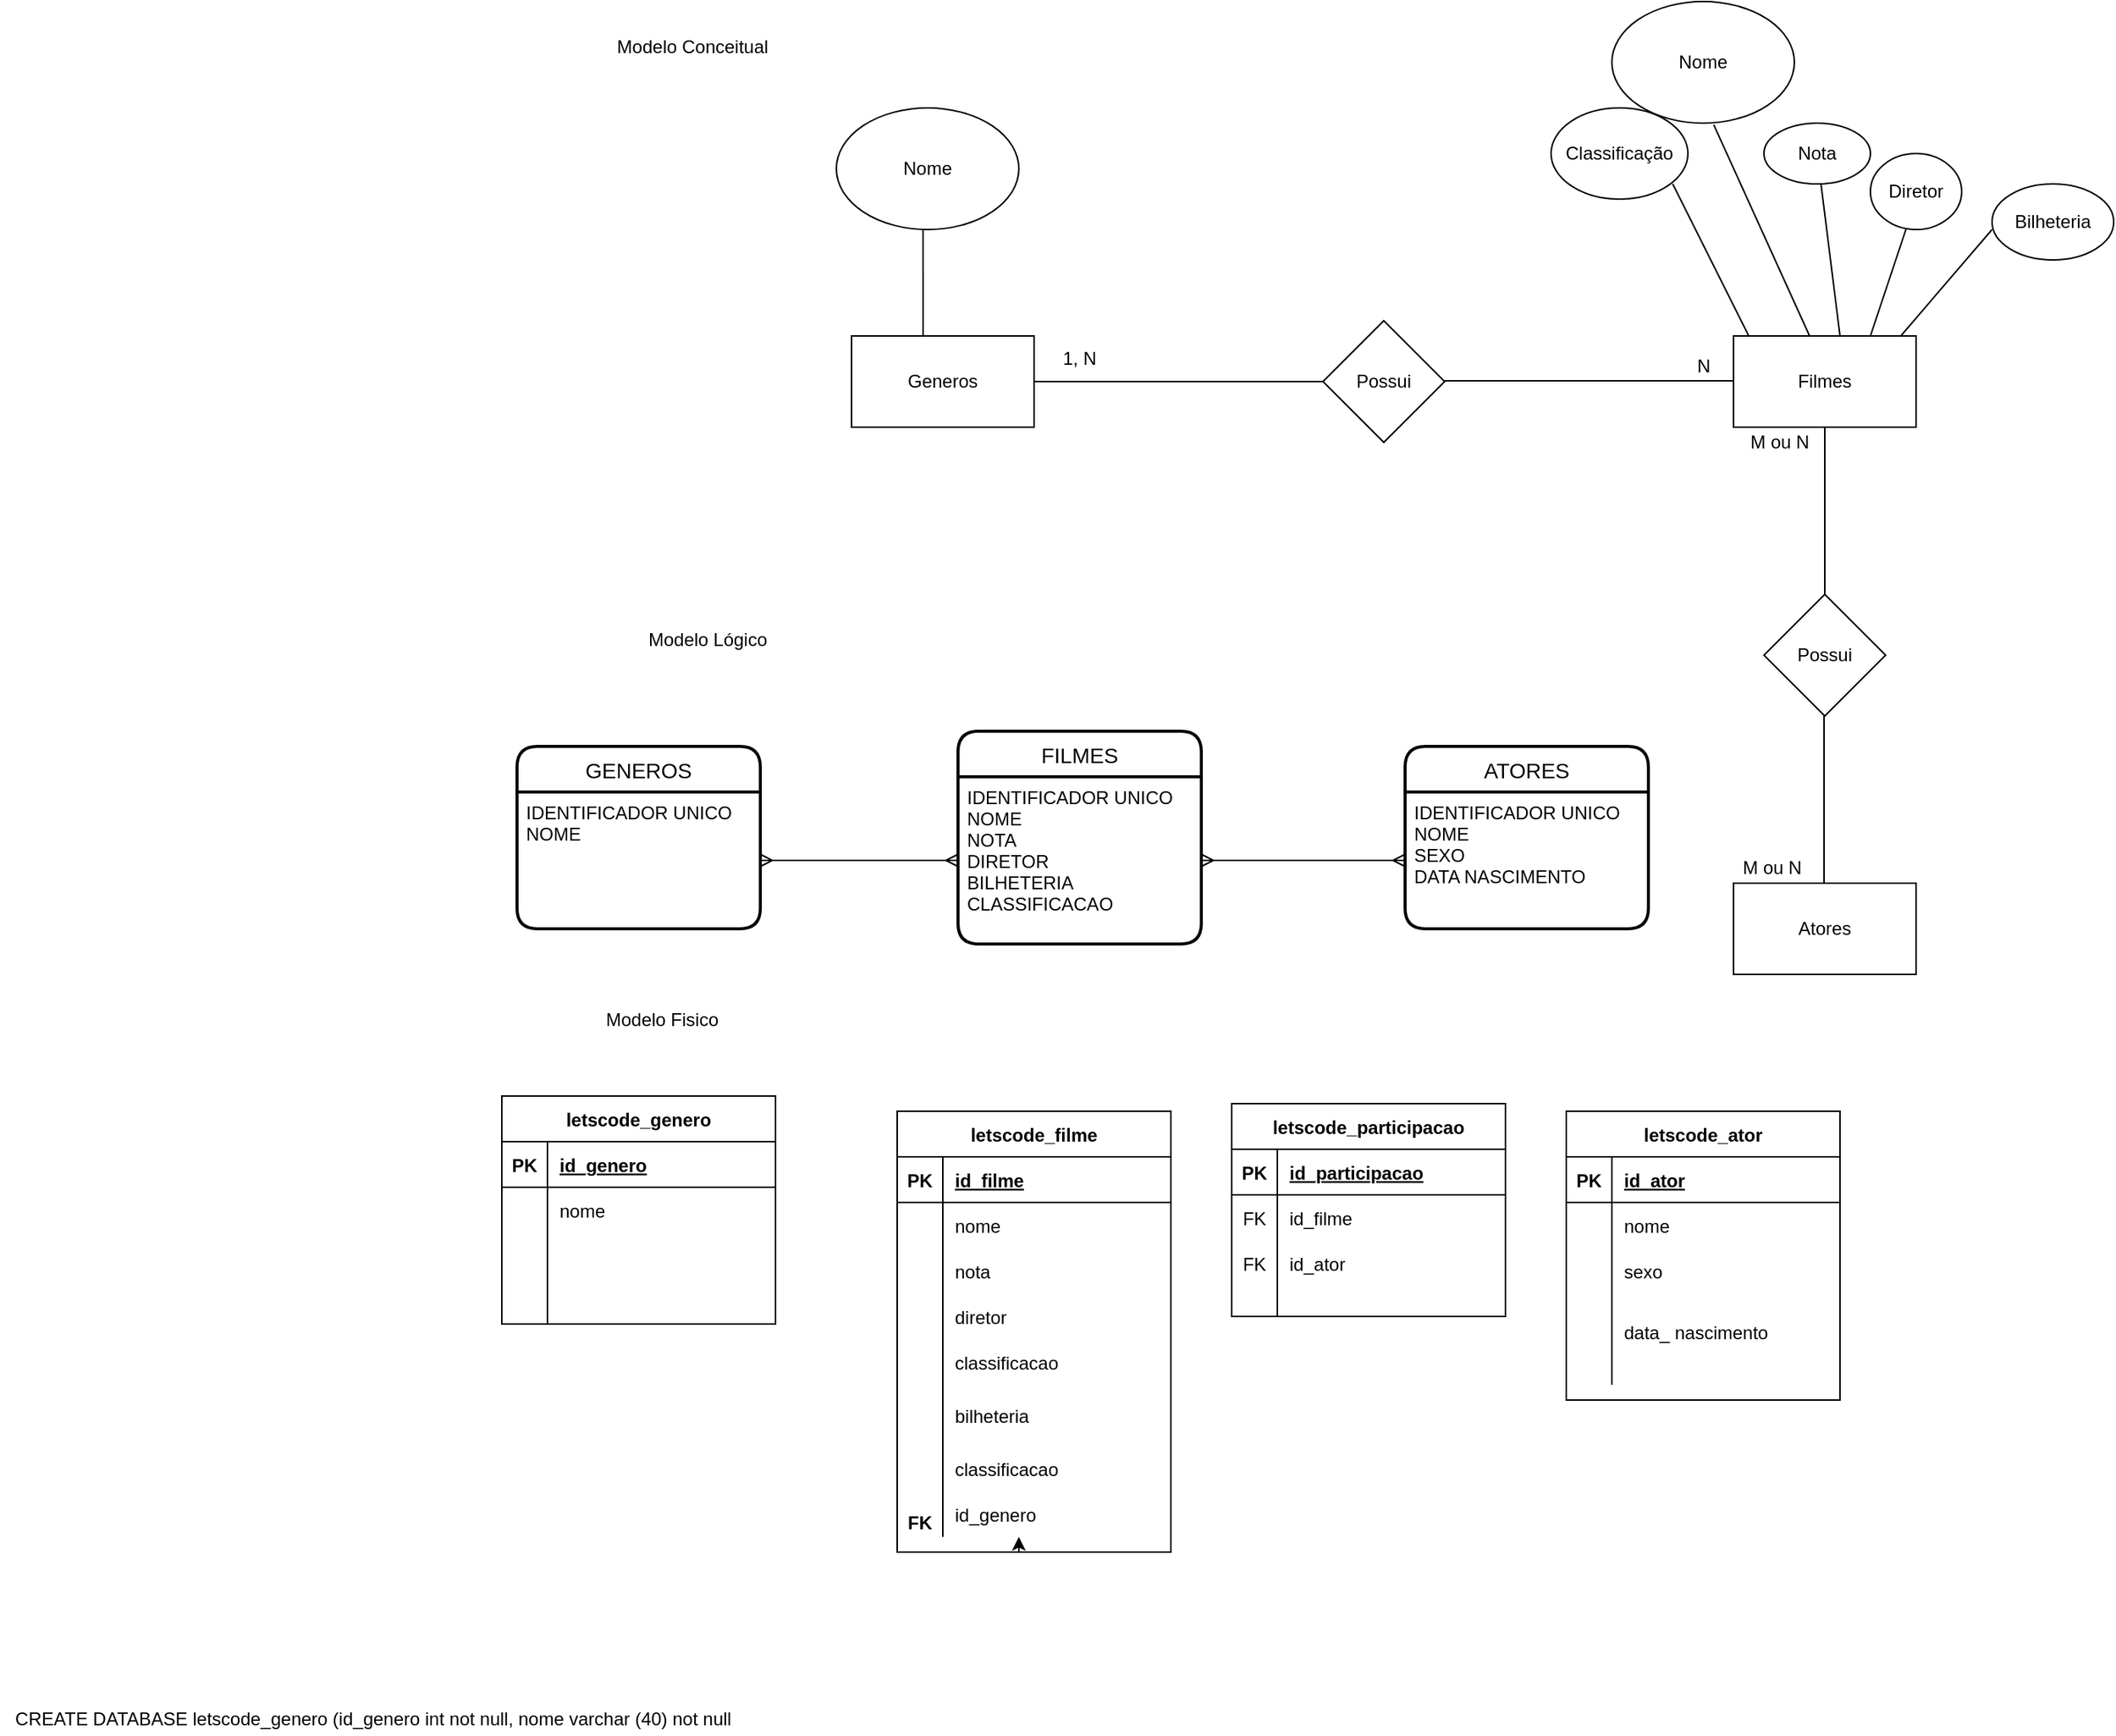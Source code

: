 <mxfile version="16.6.6" type="github"><diagram id="qyokUmbQeABpCi5LIopq" name="Page-1"><mxGraphModel dx="1769" dy="1816" grid="1" gridSize="10" guides="1" tooltips="1" connect="1" arrows="1" fold="1" page="1" pageScale="1" pageWidth="827" pageHeight="1169" math="0" shadow="0"><root><mxCell id="0"/><mxCell id="1" parent="0"/><mxCell id="MHs1vZc3q-1ZXTgrzwgT-1" value="Generos" style="rounded=0;whiteSpace=wrap;html=1;" vertex="1" parent="1"><mxGeometry x="50" y="100" width="120" height="60" as="geometry"/></mxCell><mxCell id="MHs1vZc3q-1ZXTgrzwgT-2" value="Filmes" style="rounded=0;whiteSpace=wrap;html=1;" vertex="1" parent="1"><mxGeometry x="630" y="100" width="120" height="60" as="geometry"/></mxCell><mxCell id="MHs1vZc3q-1ZXTgrzwgT-3" value="Possui" style="rhombus;whiteSpace=wrap;html=1;" vertex="1" parent="1"><mxGeometry x="360" y="90" width="80" height="80" as="geometry"/></mxCell><mxCell id="MHs1vZc3q-1ZXTgrzwgT-4" value="" style="endArrow=none;html=1;rounded=0;exitX=1;exitY=0.5;exitDx=0;exitDy=0;entryX=0;entryY=0.5;entryDx=0;entryDy=0;" edge="1" parent="1" source="MHs1vZc3q-1ZXTgrzwgT-1" target="MHs1vZc3q-1ZXTgrzwgT-3"><mxGeometry width="50" height="50" relative="1" as="geometry"><mxPoint x="390" y="360" as="sourcePoint"/><mxPoint x="440" y="310" as="targetPoint"/></mxGeometry></mxCell><mxCell id="MHs1vZc3q-1ZXTgrzwgT-5" value="" style="endArrow=none;html=1;rounded=0;exitX=1;exitY=0.5;exitDx=0;exitDy=0;entryX=0;entryY=0.5;entryDx=0;entryDy=0;" edge="1" parent="1"><mxGeometry width="50" height="50" relative="1" as="geometry"><mxPoint x="440" y="129.5" as="sourcePoint"/><mxPoint x="630" y="129.5" as="targetPoint"/></mxGeometry></mxCell><mxCell id="MHs1vZc3q-1ZXTgrzwgT-6" value="1, N" style="text;html=1;strokeColor=none;fillColor=none;align=center;verticalAlign=middle;whiteSpace=wrap;rounded=0;" vertex="1" parent="1"><mxGeometry x="170" y="100" width="60" height="30" as="geometry"/></mxCell><mxCell id="MHs1vZc3q-1ZXTgrzwgT-7" value="N" style="text;html=1;align=center;verticalAlign=middle;resizable=0;points=[];autosize=1;strokeColor=none;fillColor=none;" vertex="1" parent="1"><mxGeometry x="600" y="110" width="20" height="20" as="geometry"/></mxCell><mxCell id="MHs1vZc3q-1ZXTgrzwgT-8" value="" style="endArrow=none;html=1;rounded=0;exitX=0.392;exitY=0;exitDx=0;exitDy=0;exitPerimeter=0;" edge="1" parent="1" source="MHs1vZc3q-1ZXTgrzwgT-1"><mxGeometry width="50" height="50" relative="1" as="geometry"><mxPoint x="390" y="290" as="sourcePoint"/><mxPoint x="97" y="30" as="targetPoint"/><Array as="points"/></mxGeometry></mxCell><mxCell id="MHs1vZc3q-1ZXTgrzwgT-10" value="Nome" style="ellipse;whiteSpace=wrap;html=1;" vertex="1" parent="1"><mxGeometry x="40" y="-50" width="120" height="80" as="geometry"/></mxCell><mxCell id="MHs1vZc3q-1ZXTgrzwgT-11" value="" style="endArrow=none;html=1;rounded=0;entryX=0.558;entryY=1.013;entryDx=0;entryDy=0;entryPerimeter=0;" edge="1" parent="1" target="MHs1vZc3q-1ZXTgrzwgT-17"><mxGeometry width="50" height="50" relative="1" as="geometry"><mxPoint x="680" y="100" as="sourcePoint"/><mxPoint x="630" y="-10" as="targetPoint"/></mxGeometry></mxCell><mxCell id="MHs1vZc3q-1ZXTgrzwgT-12" value="" style="endArrow=none;html=1;rounded=0;" edge="1" parent="1" target="MHs1vZc3q-1ZXTgrzwgT-18"><mxGeometry width="50" height="50" relative="1" as="geometry"><mxPoint x="700" y="100" as="sourcePoint"/><mxPoint x="690" y="10" as="targetPoint"/></mxGeometry></mxCell><mxCell id="MHs1vZc3q-1ZXTgrzwgT-13" value="" style="endArrow=none;html=1;rounded=0;" edge="1" parent="1"><mxGeometry width="50" height="50" relative="1" as="geometry"><mxPoint x="740" y="100" as="sourcePoint"/><mxPoint x="800" y="30" as="targetPoint"/></mxGeometry></mxCell><mxCell id="MHs1vZc3q-1ZXTgrzwgT-14" value="" style="endArrow=none;html=1;rounded=0;" edge="1" parent="1"><mxGeometry width="50" height="50" relative="1" as="geometry"><mxPoint x="640" y="100" as="sourcePoint"/><mxPoint x="590" as="targetPoint"/></mxGeometry></mxCell><mxCell id="MHs1vZc3q-1ZXTgrzwgT-15" value="" style="endArrow=none;html=1;rounded=0;" edge="1" parent="1"><mxGeometry width="50" height="50" relative="1" as="geometry"><mxPoint x="720" y="100" as="sourcePoint"/><mxPoint x="750" y="10" as="targetPoint"/></mxGeometry></mxCell><mxCell id="MHs1vZc3q-1ZXTgrzwgT-16" value="Classificação" style="ellipse;whiteSpace=wrap;html=1;" vertex="1" parent="1"><mxGeometry x="510" y="-50" width="90" height="60" as="geometry"/></mxCell><mxCell id="MHs1vZc3q-1ZXTgrzwgT-17" value="Nome" style="ellipse;whiteSpace=wrap;html=1;" vertex="1" parent="1"><mxGeometry x="550" y="-120" width="120" height="80" as="geometry"/></mxCell><mxCell id="MHs1vZc3q-1ZXTgrzwgT-18" value="Nota" style="ellipse;whiteSpace=wrap;html=1;" vertex="1" parent="1"><mxGeometry x="650" y="-40" width="70" height="40" as="geometry"/></mxCell><mxCell id="MHs1vZc3q-1ZXTgrzwgT-19" value="Diretor" style="ellipse;whiteSpace=wrap;html=1;" vertex="1" parent="1"><mxGeometry x="720" y="-20" width="60" height="50" as="geometry"/></mxCell><mxCell id="MHs1vZc3q-1ZXTgrzwgT-21" value="Bilheteria" style="ellipse;whiteSpace=wrap;html=1;" vertex="1" parent="1"><mxGeometry x="800" width="80" height="50" as="geometry"/></mxCell><mxCell id="MHs1vZc3q-1ZXTgrzwgT-22" value="" style="endArrow=none;html=1;rounded=0;entryX=0.5;entryY=1;entryDx=0;entryDy=0;" edge="1" parent="1" target="MHs1vZc3q-1ZXTgrzwgT-2"><mxGeometry width="50" height="50" relative="1" as="geometry"><mxPoint x="690" y="270" as="sourcePoint"/><mxPoint x="720" y="170" as="targetPoint"/></mxGeometry></mxCell><mxCell id="MHs1vZc3q-1ZXTgrzwgT-23" value="Possui" style="rhombus;whiteSpace=wrap;html=1;" vertex="1" parent="1"><mxGeometry x="650" y="270" width="80" height="80" as="geometry"/></mxCell><mxCell id="MHs1vZc3q-1ZXTgrzwgT-24" value="" style="endArrow=none;html=1;rounded=0;entryX=0.5;entryY=1;entryDx=0;entryDy=0;" edge="1" parent="1"><mxGeometry width="50" height="50" relative="1" as="geometry"><mxPoint x="689.5" y="460" as="sourcePoint"/><mxPoint x="689.5" y="350" as="targetPoint"/></mxGeometry></mxCell><mxCell id="MHs1vZc3q-1ZXTgrzwgT-25" value="Atores" style="rounded=0;whiteSpace=wrap;html=1;" vertex="1" parent="1"><mxGeometry x="630" y="460" width="120" height="60" as="geometry"/></mxCell><mxCell id="MHs1vZc3q-1ZXTgrzwgT-26" value="Modelo Lógico" style="text;html=1;align=center;verticalAlign=middle;resizable=0;points=[];autosize=1;strokeColor=none;fillColor=none;" vertex="1" parent="1"><mxGeometry x="-90" y="290" width="90" height="20" as="geometry"/></mxCell><mxCell id="MHs1vZc3q-1ZXTgrzwgT-27" value="GENEROS" style="swimlane;childLayout=stackLayout;horizontal=1;startSize=30;horizontalStack=0;rounded=1;fontSize=14;fontStyle=0;strokeWidth=2;resizeParent=0;resizeLast=1;shadow=0;dashed=0;align=center;" vertex="1" parent="1"><mxGeometry x="-170" y="370" width="160" height="120" as="geometry"/></mxCell><mxCell id="MHs1vZc3q-1ZXTgrzwgT-28" value="IDENTIFICADOR UNICO&#10;NOME&#10;" style="align=left;strokeColor=none;fillColor=none;spacingLeft=4;fontSize=12;verticalAlign=top;resizable=0;rotatable=0;part=1;" vertex="1" parent="MHs1vZc3q-1ZXTgrzwgT-27"><mxGeometry y="30" width="160" height="90" as="geometry"/></mxCell><mxCell id="MHs1vZc3q-1ZXTgrzwgT-31" value="ATORES" style="swimlane;childLayout=stackLayout;horizontal=1;startSize=30;horizontalStack=0;rounded=1;fontSize=14;fontStyle=0;strokeWidth=2;resizeParent=0;resizeLast=1;shadow=0;dashed=0;align=center;" vertex="1" parent="1"><mxGeometry x="414" y="370" width="160" height="120" as="geometry"/></mxCell><mxCell id="MHs1vZc3q-1ZXTgrzwgT-32" value="IDENTIFICADOR UNICO&#10;NOME&#10;SEXO&#10;DATA NASCIMENTO" style="align=left;strokeColor=none;fillColor=none;spacingLeft=4;fontSize=12;verticalAlign=top;resizable=0;rotatable=0;part=1;" vertex="1" parent="MHs1vZc3q-1ZXTgrzwgT-31"><mxGeometry y="30" width="160" height="90" as="geometry"/></mxCell><mxCell id="MHs1vZc3q-1ZXTgrzwgT-33" value="FILMES" style="swimlane;childLayout=stackLayout;horizontal=1;startSize=30;horizontalStack=0;rounded=1;fontSize=14;fontStyle=0;strokeWidth=2;resizeParent=0;resizeLast=1;shadow=0;dashed=0;align=center;" vertex="1" parent="1"><mxGeometry x="120" y="360" width="160" height="140" as="geometry"/></mxCell><mxCell id="MHs1vZc3q-1ZXTgrzwgT-34" value="IDENTIFICADOR UNICO&#10;NOME&#10;NOTA&#10;DIRETOR&#10;BILHETERIA&#10;CLASSIFICACAO" style="align=left;strokeColor=none;fillColor=none;spacingLeft=4;fontSize=12;verticalAlign=top;resizable=0;rotatable=0;part=1;" vertex="1" parent="MHs1vZc3q-1ZXTgrzwgT-33"><mxGeometry y="30" width="160" height="110" as="geometry"/></mxCell><mxCell id="MHs1vZc3q-1ZXTgrzwgT-36" value="M ou N" style="text;html=1;align=center;verticalAlign=middle;resizable=0;points=[];autosize=1;strokeColor=none;fillColor=none;" vertex="1" parent="1"><mxGeometry x="635" y="160" width="50" height="20" as="geometry"/></mxCell><mxCell id="MHs1vZc3q-1ZXTgrzwgT-38" value="M ou N" style="text;html=1;align=center;verticalAlign=middle;resizable=0;points=[];autosize=1;strokeColor=none;fillColor=none;" vertex="1" parent="1"><mxGeometry x="630" y="440" width="50" height="20" as="geometry"/></mxCell><mxCell id="MHs1vZc3q-1ZXTgrzwgT-41" value="" style="edgeStyle=entityRelationEdgeStyle;fontSize=12;html=1;endArrow=ERmany;startArrow=ERmany;rounded=0;exitX=1;exitY=0.5;exitDx=0;exitDy=0;entryX=0;entryY=0.5;entryDx=0;entryDy=0;" edge="1" parent="1" source="MHs1vZc3q-1ZXTgrzwgT-34" target="MHs1vZc3q-1ZXTgrzwgT-32"><mxGeometry width="100" height="100" relative="1" as="geometry"><mxPoint x="340" y="430" as="sourcePoint"/><mxPoint x="430" y="330" as="targetPoint"/></mxGeometry></mxCell><mxCell id="MHs1vZc3q-1ZXTgrzwgT-42" value="" style="edgeStyle=entityRelationEdgeStyle;fontSize=12;html=1;endArrow=ERmany;startArrow=ERmany;rounded=0;entryX=0;entryY=0.5;entryDx=0;entryDy=0;exitX=1;exitY=0.5;exitDx=0;exitDy=0;" edge="1" parent="1" source="MHs1vZc3q-1ZXTgrzwgT-28" target="MHs1vZc3q-1ZXTgrzwgT-34"><mxGeometry width="100" height="100" relative="1" as="geometry"><mxPoint x="80" y="440" as="sourcePoint"/><mxPoint x="180" y="340" as="targetPoint"/></mxGeometry></mxCell><mxCell id="MHs1vZc3q-1ZXTgrzwgT-43" value="Modelo Fisico" style="text;html=1;align=center;verticalAlign=middle;resizable=0;points=[];autosize=1;strokeColor=none;fillColor=none;" vertex="1" parent="1"><mxGeometry x="-120" y="540" width="90" height="20" as="geometry"/></mxCell><mxCell id="MHs1vZc3q-1ZXTgrzwgT-44" value="letscode_genero" style="shape=table;startSize=30;container=1;collapsible=1;childLayout=tableLayout;fixedRows=1;rowLines=0;fontStyle=1;align=center;resizeLast=1;" vertex="1" parent="1"><mxGeometry x="-180" y="600" width="180" height="150" as="geometry"/></mxCell><mxCell id="MHs1vZc3q-1ZXTgrzwgT-45" value="" style="shape=tableRow;horizontal=0;startSize=0;swimlaneHead=0;swimlaneBody=0;fillColor=none;collapsible=0;dropTarget=0;points=[[0,0.5],[1,0.5]];portConstraint=eastwest;top=0;left=0;right=0;bottom=1;" vertex="1" parent="MHs1vZc3q-1ZXTgrzwgT-44"><mxGeometry y="30" width="180" height="30" as="geometry"/></mxCell><mxCell id="MHs1vZc3q-1ZXTgrzwgT-46" value="PK" style="shape=partialRectangle;connectable=0;fillColor=none;top=0;left=0;bottom=0;right=0;fontStyle=1;overflow=hidden;" vertex="1" parent="MHs1vZc3q-1ZXTgrzwgT-45"><mxGeometry width="30" height="30" as="geometry"><mxRectangle width="30" height="30" as="alternateBounds"/></mxGeometry></mxCell><mxCell id="MHs1vZc3q-1ZXTgrzwgT-47" value="id_genero" style="shape=partialRectangle;connectable=0;fillColor=none;top=0;left=0;bottom=0;right=0;align=left;spacingLeft=6;fontStyle=5;overflow=hidden;" vertex="1" parent="MHs1vZc3q-1ZXTgrzwgT-45"><mxGeometry x="30" width="150" height="30" as="geometry"><mxRectangle width="150" height="30" as="alternateBounds"/></mxGeometry></mxCell><mxCell id="MHs1vZc3q-1ZXTgrzwgT-48" value="" style="shape=tableRow;horizontal=0;startSize=0;swimlaneHead=0;swimlaneBody=0;fillColor=none;collapsible=0;dropTarget=0;points=[[0,0.5],[1,0.5]];portConstraint=eastwest;top=0;left=0;right=0;bottom=0;" vertex="1" parent="MHs1vZc3q-1ZXTgrzwgT-44"><mxGeometry y="60" width="180" height="30" as="geometry"/></mxCell><mxCell id="MHs1vZc3q-1ZXTgrzwgT-49" value="" style="shape=partialRectangle;connectable=0;fillColor=none;top=0;left=0;bottom=0;right=0;editable=1;overflow=hidden;" vertex="1" parent="MHs1vZc3q-1ZXTgrzwgT-48"><mxGeometry width="30" height="30" as="geometry"><mxRectangle width="30" height="30" as="alternateBounds"/></mxGeometry></mxCell><mxCell id="MHs1vZc3q-1ZXTgrzwgT-50" value="nome" style="shape=partialRectangle;connectable=0;fillColor=none;top=0;left=0;bottom=0;right=0;align=left;spacingLeft=6;overflow=hidden;" vertex="1" parent="MHs1vZc3q-1ZXTgrzwgT-48"><mxGeometry x="30" width="150" height="30" as="geometry"><mxRectangle width="150" height="30" as="alternateBounds"/></mxGeometry></mxCell><mxCell id="MHs1vZc3q-1ZXTgrzwgT-51" value="" style="shape=tableRow;horizontal=0;startSize=0;swimlaneHead=0;swimlaneBody=0;fillColor=none;collapsible=0;dropTarget=0;points=[[0,0.5],[1,0.5]];portConstraint=eastwest;top=0;left=0;right=0;bottom=0;" vertex="1" parent="MHs1vZc3q-1ZXTgrzwgT-44"><mxGeometry y="90" width="180" height="30" as="geometry"/></mxCell><mxCell id="MHs1vZc3q-1ZXTgrzwgT-52" value="" style="shape=partialRectangle;connectable=0;fillColor=none;top=0;left=0;bottom=0;right=0;editable=1;overflow=hidden;" vertex="1" parent="MHs1vZc3q-1ZXTgrzwgT-51"><mxGeometry width="30" height="30" as="geometry"><mxRectangle width="30" height="30" as="alternateBounds"/></mxGeometry></mxCell><mxCell id="MHs1vZc3q-1ZXTgrzwgT-53" value="" style="shape=partialRectangle;connectable=0;fillColor=none;top=0;left=0;bottom=0;right=0;align=left;spacingLeft=6;overflow=hidden;" vertex="1" parent="MHs1vZc3q-1ZXTgrzwgT-51"><mxGeometry x="30" width="150" height="30" as="geometry"><mxRectangle width="150" height="30" as="alternateBounds"/></mxGeometry></mxCell><mxCell id="MHs1vZc3q-1ZXTgrzwgT-54" value="" style="shape=tableRow;horizontal=0;startSize=0;swimlaneHead=0;swimlaneBody=0;fillColor=none;collapsible=0;dropTarget=0;points=[[0,0.5],[1,0.5]];portConstraint=eastwest;top=0;left=0;right=0;bottom=0;" vertex="1" parent="MHs1vZc3q-1ZXTgrzwgT-44"><mxGeometry y="120" width="180" height="30" as="geometry"/></mxCell><mxCell id="MHs1vZc3q-1ZXTgrzwgT-55" value="" style="shape=partialRectangle;connectable=0;fillColor=none;top=0;left=0;bottom=0;right=0;editable=1;overflow=hidden;" vertex="1" parent="MHs1vZc3q-1ZXTgrzwgT-54"><mxGeometry width="30" height="30" as="geometry"><mxRectangle width="30" height="30" as="alternateBounds"/></mxGeometry></mxCell><mxCell id="MHs1vZc3q-1ZXTgrzwgT-56" value="" style="shape=partialRectangle;connectable=0;fillColor=none;top=0;left=0;bottom=0;right=0;align=left;spacingLeft=6;overflow=hidden;" vertex="1" parent="MHs1vZc3q-1ZXTgrzwgT-54"><mxGeometry x="30" width="150" height="30" as="geometry"><mxRectangle width="150" height="30" as="alternateBounds"/></mxGeometry></mxCell><mxCell id="MHs1vZc3q-1ZXTgrzwgT-70" value="letscode_ator" style="shape=table;startSize=30;container=1;collapsible=1;childLayout=tableLayout;fixedRows=1;rowLines=0;fontStyle=1;align=center;resizeLast=1;" vertex="1" parent="1"><mxGeometry x="520" y="610" width="180" height="190" as="geometry"/></mxCell><mxCell id="MHs1vZc3q-1ZXTgrzwgT-71" value="" style="shape=tableRow;horizontal=0;startSize=0;swimlaneHead=0;swimlaneBody=0;fillColor=none;collapsible=0;dropTarget=0;points=[[0,0.5],[1,0.5]];portConstraint=eastwest;top=0;left=0;right=0;bottom=1;" vertex="1" parent="MHs1vZc3q-1ZXTgrzwgT-70"><mxGeometry y="30" width="180" height="30" as="geometry"/></mxCell><mxCell id="MHs1vZc3q-1ZXTgrzwgT-72" value="PK" style="shape=partialRectangle;connectable=0;fillColor=none;top=0;left=0;bottom=0;right=0;fontStyle=1;overflow=hidden;" vertex="1" parent="MHs1vZc3q-1ZXTgrzwgT-71"><mxGeometry width="30" height="30" as="geometry"><mxRectangle width="30" height="30" as="alternateBounds"/></mxGeometry></mxCell><mxCell id="MHs1vZc3q-1ZXTgrzwgT-73" value="id_ator" style="shape=partialRectangle;connectable=0;fillColor=none;top=0;left=0;bottom=0;right=0;align=left;spacingLeft=6;fontStyle=5;overflow=hidden;" vertex="1" parent="MHs1vZc3q-1ZXTgrzwgT-71"><mxGeometry x="30" width="150" height="30" as="geometry"><mxRectangle width="150" height="30" as="alternateBounds"/></mxGeometry></mxCell><mxCell id="MHs1vZc3q-1ZXTgrzwgT-74" value="" style="shape=tableRow;horizontal=0;startSize=0;swimlaneHead=0;swimlaneBody=0;fillColor=none;collapsible=0;dropTarget=0;points=[[0,0.5],[1,0.5]];portConstraint=eastwest;top=0;left=0;right=0;bottom=0;" vertex="1" parent="MHs1vZc3q-1ZXTgrzwgT-70"><mxGeometry y="60" width="180" height="30" as="geometry"/></mxCell><mxCell id="MHs1vZc3q-1ZXTgrzwgT-75" value="" style="shape=partialRectangle;connectable=0;fillColor=none;top=0;left=0;bottom=0;right=0;editable=1;overflow=hidden;" vertex="1" parent="MHs1vZc3q-1ZXTgrzwgT-74"><mxGeometry width="30" height="30" as="geometry"><mxRectangle width="30" height="30" as="alternateBounds"/></mxGeometry></mxCell><mxCell id="MHs1vZc3q-1ZXTgrzwgT-76" value="nome" style="shape=partialRectangle;connectable=0;fillColor=none;top=0;left=0;bottom=0;right=0;align=left;spacingLeft=6;overflow=hidden;" vertex="1" parent="MHs1vZc3q-1ZXTgrzwgT-74"><mxGeometry x="30" width="150" height="30" as="geometry"><mxRectangle width="150" height="30" as="alternateBounds"/></mxGeometry></mxCell><mxCell id="MHs1vZc3q-1ZXTgrzwgT-77" value="" style="shape=tableRow;horizontal=0;startSize=0;swimlaneHead=0;swimlaneBody=0;fillColor=none;collapsible=0;dropTarget=0;points=[[0,0.5],[1,0.5]];portConstraint=eastwest;top=0;left=0;right=0;bottom=0;" vertex="1" parent="MHs1vZc3q-1ZXTgrzwgT-70"><mxGeometry y="90" width="180" height="30" as="geometry"/></mxCell><mxCell id="MHs1vZc3q-1ZXTgrzwgT-78" value="" style="shape=partialRectangle;connectable=0;fillColor=none;top=0;left=0;bottom=0;right=0;editable=1;overflow=hidden;" vertex="1" parent="MHs1vZc3q-1ZXTgrzwgT-77"><mxGeometry width="30" height="30" as="geometry"><mxRectangle width="30" height="30" as="alternateBounds"/></mxGeometry></mxCell><mxCell id="MHs1vZc3q-1ZXTgrzwgT-79" value="sexo" style="shape=partialRectangle;connectable=0;fillColor=none;top=0;left=0;bottom=0;right=0;align=left;spacingLeft=6;overflow=hidden;" vertex="1" parent="MHs1vZc3q-1ZXTgrzwgT-77"><mxGeometry x="30" width="150" height="30" as="geometry"><mxRectangle width="150" height="30" as="alternateBounds"/></mxGeometry></mxCell><mxCell id="MHs1vZc3q-1ZXTgrzwgT-80" value="" style="shape=tableRow;horizontal=0;startSize=0;swimlaneHead=0;swimlaneBody=0;fillColor=none;collapsible=0;dropTarget=0;points=[[0,0.5],[1,0.5]];portConstraint=eastwest;top=0;left=0;right=0;bottom=0;" vertex="1" parent="MHs1vZc3q-1ZXTgrzwgT-70"><mxGeometry y="120" width="180" height="60" as="geometry"/></mxCell><mxCell id="MHs1vZc3q-1ZXTgrzwgT-81" value="" style="shape=partialRectangle;connectable=0;fillColor=none;top=0;left=0;bottom=0;right=0;editable=1;overflow=hidden;" vertex="1" parent="MHs1vZc3q-1ZXTgrzwgT-80"><mxGeometry width="30" height="60" as="geometry"><mxRectangle width="30" height="60" as="alternateBounds"/></mxGeometry></mxCell><mxCell id="MHs1vZc3q-1ZXTgrzwgT-82" value="" style="shape=partialRectangle;connectable=0;fillColor=none;top=0;left=0;bottom=0;right=0;align=left;spacingLeft=6;overflow=hidden;" vertex="1" parent="MHs1vZc3q-1ZXTgrzwgT-80"><mxGeometry x="30" width="150" height="60" as="geometry"><mxRectangle width="150" height="60" as="alternateBounds"/></mxGeometry></mxCell><mxCell id="MHs1vZc3q-1ZXTgrzwgT-117" style="edgeStyle=orthogonalEdgeStyle;rounded=0;orthogonalLoop=1;jettySize=auto;html=1;exitX=0.5;exitY=1;exitDx=0;exitDy=0;" edge="1" parent="1" source="MHs1vZc3q-1ZXTgrzwgT-100"><mxGeometry relative="1" as="geometry"><mxPoint x="160" y="890" as="targetPoint"/></mxGeometry></mxCell><mxCell id="MHs1vZc3q-1ZXTgrzwgT-100" value="letscode_filme" style="shape=table;startSize=30;container=1;collapsible=1;childLayout=tableLayout;fixedRows=1;rowLines=0;fontStyle=1;align=center;resizeLast=1;" vertex="1" parent="1"><mxGeometry x="80" y="610" width="180" height="290" as="geometry"/></mxCell><mxCell id="MHs1vZc3q-1ZXTgrzwgT-101" value="" style="shape=tableRow;horizontal=0;startSize=0;swimlaneHead=0;swimlaneBody=0;fillColor=none;collapsible=0;dropTarget=0;points=[[0,0.5],[1,0.5]];portConstraint=eastwest;top=0;left=0;right=0;bottom=1;" vertex="1" parent="MHs1vZc3q-1ZXTgrzwgT-100"><mxGeometry y="30" width="180" height="30" as="geometry"/></mxCell><mxCell id="MHs1vZc3q-1ZXTgrzwgT-102" value="PK" style="shape=partialRectangle;connectable=0;fillColor=none;top=0;left=0;bottom=0;right=0;fontStyle=1;overflow=hidden;" vertex="1" parent="MHs1vZc3q-1ZXTgrzwgT-101"><mxGeometry width="30" height="30" as="geometry"><mxRectangle width="30" height="30" as="alternateBounds"/></mxGeometry></mxCell><mxCell id="MHs1vZc3q-1ZXTgrzwgT-103" value="id_filme" style="shape=partialRectangle;connectable=0;fillColor=none;top=0;left=0;bottom=0;right=0;align=left;spacingLeft=6;fontStyle=5;overflow=hidden;" vertex="1" parent="MHs1vZc3q-1ZXTgrzwgT-101"><mxGeometry x="30" width="150" height="30" as="geometry"><mxRectangle width="150" height="30" as="alternateBounds"/></mxGeometry></mxCell><mxCell id="MHs1vZc3q-1ZXTgrzwgT-104" value="" style="shape=tableRow;horizontal=0;startSize=0;swimlaneHead=0;swimlaneBody=0;fillColor=none;collapsible=0;dropTarget=0;points=[[0,0.5],[1,0.5]];portConstraint=eastwest;top=0;left=0;right=0;bottom=0;" vertex="1" parent="MHs1vZc3q-1ZXTgrzwgT-100"><mxGeometry y="60" width="180" height="30" as="geometry"/></mxCell><mxCell id="MHs1vZc3q-1ZXTgrzwgT-105" value="" style="shape=partialRectangle;connectable=0;fillColor=none;top=0;left=0;bottom=0;right=0;editable=1;overflow=hidden;" vertex="1" parent="MHs1vZc3q-1ZXTgrzwgT-104"><mxGeometry width="30" height="30" as="geometry"><mxRectangle width="30" height="30" as="alternateBounds"/></mxGeometry></mxCell><mxCell id="MHs1vZc3q-1ZXTgrzwgT-106" value="nome" style="shape=partialRectangle;connectable=0;fillColor=none;top=0;left=0;bottom=0;right=0;align=left;spacingLeft=6;overflow=hidden;" vertex="1" parent="MHs1vZc3q-1ZXTgrzwgT-104"><mxGeometry x="30" width="150" height="30" as="geometry"><mxRectangle width="150" height="30" as="alternateBounds"/></mxGeometry></mxCell><mxCell id="MHs1vZc3q-1ZXTgrzwgT-107" value="" style="shape=tableRow;horizontal=0;startSize=0;swimlaneHead=0;swimlaneBody=0;fillColor=none;collapsible=0;dropTarget=0;points=[[0,0.5],[1,0.5]];portConstraint=eastwest;top=0;left=0;right=0;bottom=0;" vertex="1" parent="MHs1vZc3q-1ZXTgrzwgT-100"><mxGeometry y="90" width="180" height="30" as="geometry"/></mxCell><mxCell id="MHs1vZc3q-1ZXTgrzwgT-108" value="" style="shape=partialRectangle;connectable=0;fillColor=none;top=0;left=0;bottom=0;right=0;editable=1;overflow=hidden;" vertex="1" parent="MHs1vZc3q-1ZXTgrzwgT-107"><mxGeometry width="30" height="30" as="geometry"><mxRectangle width="30" height="30" as="alternateBounds"/></mxGeometry></mxCell><mxCell id="MHs1vZc3q-1ZXTgrzwgT-109" value="nota" style="shape=partialRectangle;connectable=0;fillColor=none;top=0;left=0;bottom=0;right=0;align=left;spacingLeft=6;overflow=hidden;" vertex="1" parent="MHs1vZc3q-1ZXTgrzwgT-107"><mxGeometry x="30" width="150" height="30" as="geometry"><mxRectangle width="150" height="30" as="alternateBounds"/></mxGeometry></mxCell><mxCell id="MHs1vZc3q-1ZXTgrzwgT-110" value="" style="shape=tableRow;horizontal=0;startSize=0;swimlaneHead=0;swimlaneBody=0;fillColor=none;collapsible=0;dropTarget=0;points=[[0,0.5],[1,0.5]];portConstraint=eastwest;top=0;left=0;right=0;bottom=0;" vertex="1" parent="MHs1vZc3q-1ZXTgrzwgT-100"><mxGeometry y="120" width="180" height="160" as="geometry"/></mxCell><mxCell id="MHs1vZc3q-1ZXTgrzwgT-111" value="&#10;&#10;&#10;&#10;&#10;&#10;&#10;&#10;&#10;&#10;FK" style="shape=partialRectangle;connectable=0;fillColor=none;top=0;left=0;bottom=0;right=0;editable=1;overflow=hidden;fontStyle=1" vertex="1" parent="MHs1vZc3q-1ZXTgrzwgT-110"><mxGeometry width="30" height="160" as="geometry"><mxRectangle width="30" height="160" as="alternateBounds"/></mxGeometry></mxCell><mxCell id="MHs1vZc3q-1ZXTgrzwgT-112" value="bilheteria" style="shape=partialRectangle;connectable=0;fillColor=none;top=0;left=0;bottom=0;right=0;align=left;spacingLeft=6;overflow=hidden;" vertex="1" parent="MHs1vZc3q-1ZXTgrzwgT-110"><mxGeometry x="30" width="150" height="160" as="geometry"><mxRectangle width="150" height="160" as="alternateBounds"/></mxGeometry></mxCell><mxCell id="MHs1vZc3q-1ZXTgrzwgT-113" value="diretor" style="shape=partialRectangle;connectable=0;fillColor=none;top=0;left=0;bottom=0;right=0;align=left;spacingLeft=6;overflow=hidden;" vertex="1" parent="1"><mxGeometry x="110" y="730" width="150" height="30" as="geometry"><mxRectangle width="150" height="30" as="alternateBounds"/></mxGeometry></mxCell><mxCell id="MHs1vZc3q-1ZXTgrzwgT-114" value="classificacao" style="shape=partialRectangle;connectable=0;fillColor=none;top=0;left=0;bottom=0;right=0;align=left;spacingLeft=6;overflow=hidden;" vertex="1" parent="1"><mxGeometry x="110" y="760" width="150" height="30" as="geometry"><mxRectangle width="150" height="30" as="alternateBounds"/></mxGeometry></mxCell><mxCell id="MHs1vZc3q-1ZXTgrzwgT-115" value="classificacao" style="shape=partialRectangle;connectable=0;fillColor=none;top=0;left=0;bottom=0;right=0;align=left;spacingLeft=6;overflow=hidden;" vertex="1" parent="1"><mxGeometry x="110" y="830" width="150" height="30" as="geometry"><mxRectangle width="150" height="30" as="alternateBounds"/></mxGeometry></mxCell><mxCell id="MHs1vZc3q-1ZXTgrzwgT-116" value="id_genero" style="shape=partialRectangle;connectable=0;fillColor=none;top=0;left=0;bottom=0;right=0;align=left;spacingLeft=6;overflow=hidden;" vertex="1" parent="1"><mxGeometry x="110" y="860" width="150" height="30" as="geometry"><mxRectangle width="150" height="30" as="alternateBounds"/></mxGeometry></mxCell><mxCell id="MHs1vZc3q-1ZXTgrzwgT-118" value="data_ nascimento" style="shape=partialRectangle;connectable=0;fillColor=none;top=0;left=0;bottom=0;right=0;align=left;spacingLeft=6;overflow=hidden;" vertex="1" parent="1"><mxGeometry x="550" y="740" width="150" height="30" as="geometry"><mxRectangle width="150" height="30" as="alternateBounds"/></mxGeometry></mxCell><mxCell id="MHs1vZc3q-1ZXTgrzwgT-119" value="Modelo Conceitual" style="text;html=1;align=center;verticalAlign=middle;resizable=0;points=[];autosize=1;strokeColor=none;fillColor=none;" vertex="1" parent="1"><mxGeometry x="-110" y="-100" width="110" height="20" as="geometry"/></mxCell><mxCell id="MHs1vZc3q-1ZXTgrzwgT-120" value="letscode_participacao" style="shape=table;startSize=30;container=1;collapsible=1;childLayout=tableLayout;fixedRows=1;rowLines=0;fontStyle=1;align=center;resizeLast=1;" vertex="1" parent="1"><mxGeometry x="300" y="605" width="180" height="140" as="geometry"/></mxCell><mxCell id="MHs1vZc3q-1ZXTgrzwgT-121" value="" style="shape=tableRow;horizontal=0;startSize=0;swimlaneHead=0;swimlaneBody=0;fillColor=none;collapsible=0;dropTarget=0;points=[[0,0.5],[1,0.5]];portConstraint=eastwest;top=0;left=0;right=0;bottom=1;" vertex="1" parent="MHs1vZc3q-1ZXTgrzwgT-120"><mxGeometry y="30" width="180" height="30" as="geometry"/></mxCell><mxCell id="MHs1vZc3q-1ZXTgrzwgT-122" value="PK" style="shape=partialRectangle;connectable=0;fillColor=none;top=0;left=0;bottom=0;right=0;fontStyle=1;overflow=hidden;" vertex="1" parent="MHs1vZc3q-1ZXTgrzwgT-121"><mxGeometry width="30" height="30" as="geometry"><mxRectangle width="30" height="30" as="alternateBounds"/></mxGeometry></mxCell><mxCell id="MHs1vZc3q-1ZXTgrzwgT-123" value="id_participacao" style="shape=partialRectangle;connectable=0;fillColor=none;top=0;left=0;bottom=0;right=0;align=left;spacingLeft=6;fontStyle=5;overflow=hidden;" vertex="1" parent="MHs1vZc3q-1ZXTgrzwgT-121"><mxGeometry x="30" width="150" height="30" as="geometry"><mxRectangle width="150" height="30" as="alternateBounds"/></mxGeometry></mxCell><mxCell id="MHs1vZc3q-1ZXTgrzwgT-124" value="" style="shape=tableRow;horizontal=0;startSize=0;swimlaneHead=0;swimlaneBody=0;fillColor=none;collapsible=0;dropTarget=0;points=[[0,0.5],[1,0.5]];portConstraint=eastwest;top=0;left=0;right=0;bottom=0;" vertex="1" parent="MHs1vZc3q-1ZXTgrzwgT-120"><mxGeometry y="60" width="180" height="30" as="geometry"/></mxCell><mxCell id="MHs1vZc3q-1ZXTgrzwgT-125" value="FK" style="shape=partialRectangle;connectable=0;fillColor=none;top=0;left=0;bottom=0;right=0;editable=1;overflow=hidden;fontStyle=0" vertex="1" parent="MHs1vZc3q-1ZXTgrzwgT-124"><mxGeometry width="30" height="30" as="geometry"><mxRectangle width="30" height="30" as="alternateBounds"/></mxGeometry></mxCell><mxCell id="MHs1vZc3q-1ZXTgrzwgT-126" value="id_filme" style="shape=partialRectangle;connectable=0;fillColor=none;top=0;left=0;bottom=0;right=0;align=left;spacingLeft=6;overflow=hidden;" vertex="1" parent="MHs1vZc3q-1ZXTgrzwgT-124"><mxGeometry x="30" width="150" height="30" as="geometry"><mxRectangle width="150" height="30" as="alternateBounds"/></mxGeometry></mxCell><mxCell id="MHs1vZc3q-1ZXTgrzwgT-127" value="" style="shape=tableRow;horizontal=0;startSize=0;swimlaneHead=0;swimlaneBody=0;fillColor=none;collapsible=0;dropTarget=0;points=[[0,0.5],[1,0.5]];portConstraint=eastwest;top=0;left=0;right=0;bottom=0;" vertex="1" parent="MHs1vZc3q-1ZXTgrzwgT-120"><mxGeometry y="90" width="180" height="30" as="geometry"/></mxCell><mxCell id="MHs1vZc3q-1ZXTgrzwgT-128" value="FK" style="shape=partialRectangle;connectable=0;fillColor=none;top=0;left=0;bottom=0;right=0;editable=1;overflow=hidden;" vertex="1" parent="MHs1vZc3q-1ZXTgrzwgT-127"><mxGeometry width="30" height="30" as="geometry"><mxRectangle width="30" height="30" as="alternateBounds"/></mxGeometry></mxCell><mxCell id="MHs1vZc3q-1ZXTgrzwgT-129" value="id_ator" style="shape=partialRectangle;connectable=0;fillColor=none;top=0;left=0;bottom=0;right=0;align=left;spacingLeft=6;overflow=hidden;" vertex="1" parent="MHs1vZc3q-1ZXTgrzwgT-127"><mxGeometry x="30" width="150" height="30" as="geometry"><mxRectangle width="150" height="30" as="alternateBounds"/></mxGeometry></mxCell><mxCell id="MHs1vZc3q-1ZXTgrzwgT-130" value="" style="shape=tableRow;horizontal=0;startSize=0;swimlaneHead=0;swimlaneBody=0;fillColor=none;collapsible=0;dropTarget=0;points=[[0,0.5],[1,0.5]];portConstraint=eastwest;top=0;left=0;right=0;bottom=0;" vertex="1" parent="MHs1vZc3q-1ZXTgrzwgT-120"><mxGeometry y="120" width="180" height="20" as="geometry"/></mxCell><mxCell id="MHs1vZc3q-1ZXTgrzwgT-131" value="" style="shape=partialRectangle;connectable=0;fillColor=none;top=0;left=0;bottom=0;right=0;editable=1;overflow=hidden;" vertex="1" parent="MHs1vZc3q-1ZXTgrzwgT-130"><mxGeometry width="30" height="20" as="geometry"><mxRectangle width="30" height="20" as="alternateBounds"/></mxGeometry></mxCell><mxCell id="MHs1vZc3q-1ZXTgrzwgT-132" value="" style="shape=partialRectangle;connectable=0;fillColor=none;top=0;left=0;bottom=0;right=0;align=left;spacingLeft=6;overflow=hidden;" vertex="1" parent="MHs1vZc3q-1ZXTgrzwgT-130"><mxGeometry x="30" width="150" height="20" as="geometry"><mxRectangle width="150" height="20" as="alternateBounds"/></mxGeometry></mxCell><mxCell id="MHs1vZc3q-1ZXTgrzwgT-135" value="CREATE DATABASE letscode_genero (id_genero int not null, nome varchar (40) not null" style="text;html=1;align=center;verticalAlign=middle;resizable=0;points=[];autosize=1;strokeColor=none;fillColor=none;" vertex="1" parent="1"><mxGeometry x="-510" y="1000" width="490" height="20" as="geometry"/></mxCell></root></mxGraphModel></diagram></mxfile>